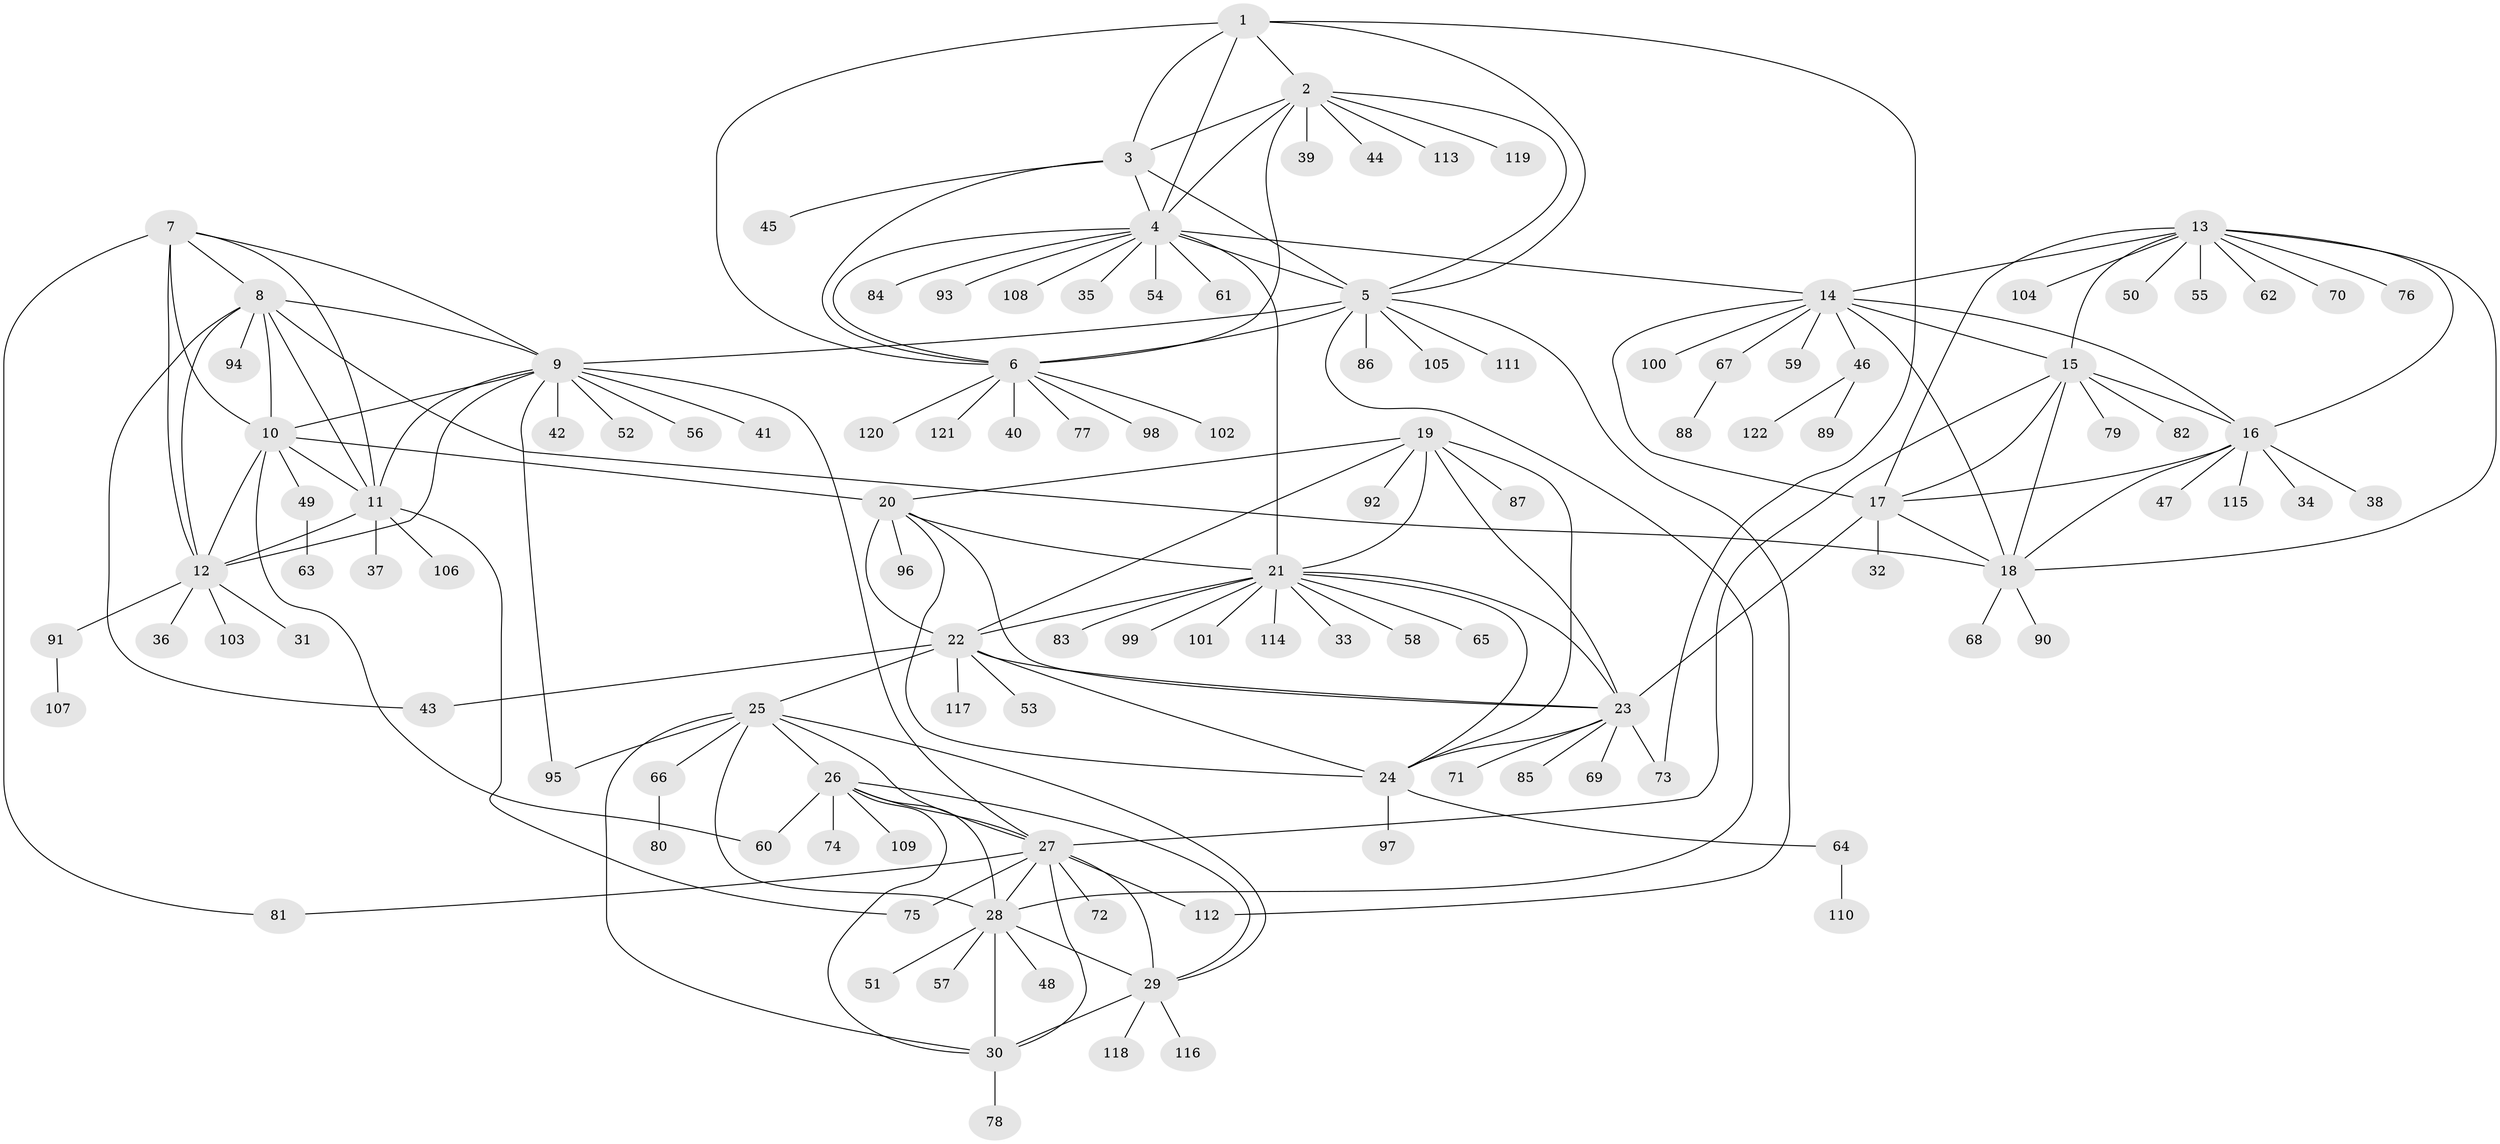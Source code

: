 // coarse degree distribution, {1: 0.6756756756756757, 13: 0.02702702702702703, 6: 0.05405405405405406, 5: 0.08108108108108109, 2: 0.08108108108108109, 10: 0.02702702702702703, 7: 0.02702702702702703, 8: 0.02702702702702703}
// Generated by graph-tools (version 1.1) at 2025/37/03/04/25 23:37:51]
// undirected, 122 vertices, 184 edges
graph export_dot {
  node [color=gray90,style=filled];
  1;
  2;
  3;
  4;
  5;
  6;
  7;
  8;
  9;
  10;
  11;
  12;
  13;
  14;
  15;
  16;
  17;
  18;
  19;
  20;
  21;
  22;
  23;
  24;
  25;
  26;
  27;
  28;
  29;
  30;
  31;
  32;
  33;
  34;
  35;
  36;
  37;
  38;
  39;
  40;
  41;
  42;
  43;
  44;
  45;
  46;
  47;
  48;
  49;
  50;
  51;
  52;
  53;
  54;
  55;
  56;
  57;
  58;
  59;
  60;
  61;
  62;
  63;
  64;
  65;
  66;
  67;
  68;
  69;
  70;
  71;
  72;
  73;
  74;
  75;
  76;
  77;
  78;
  79;
  80;
  81;
  82;
  83;
  84;
  85;
  86;
  87;
  88;
  89;
  90;
  91;
  92;
  93;
  94;
  95;
  96;
  97;
  98;
  99;
  100;
  101;
  102;
  103;
  104;
  105;
  106;
  107;
  108;
  109;
  110;
  111;
  112;
  113;
  114;
  115;
  116;
  117;
  118;
  119;
  120;
  121;
  122;
  1 -- 2;
  1 -- 3;
  1 -- 4;
  1 -- 5;
  1 -- 6;
  1 -- 73;
  2 -- 3;
  2 -- 4;
  2 -- 5;
  2 -- 6;
  2 -- 39;
  2 -- 44;
  2 -- 113;
  2 -- 119;
  3 -- 4;
  3 -- 5;
  3 -- 6;
  3 -- 45;
  4 -- 5;
  4 -- 6;
  4 -- 14;
  4 -- 21;
  4 -- 35;
  4 -- 54;
  4 -- 61;
  4 -- 84;
  4 -- 93;
  4 -- 108;
  5 -- 6;
  5 -- 9;
  5 -- 28;
  5 -- 86;
  5 -- 105;
  5 -- 111;
  5 -- 112;
  6 -- 40;
  6 -- 77;
  6 -- 98;
  6 -- 102;
  6 -- 120;
  6 -- 121;
  7 -- 8;
  7 -- 9;
  7 -- 10;
  7 -- 11;
  7 -- 12;
  7 -- 81;
  8 -- 9;
  8 -- 10;
  8 -- 11;
  8 -- 12;
  8 -- 18;
  8 -- 43;
  8 -- 94;
  9 -- 10;
  9 -- 11;
  9 -- 12;
  9 -- 27;
  9 -- 41;
  9 -- 42;
  9 -- 52;
  9 -- 56;
  9 -- 95;
  10 -- 11;
  10 -- 12;
  10 -- 20;
  10 -- 49;
  10 -- 60;
  11 -- 12;
  11 -- 37;
  11 -- 75;
  11 -- 106;
  12 -- 31;
  12 -- 36;
  12 -- 91;
  12 -- 103;
  13 -- 14;
  13 -- 15;
  13 -- 16;
  13 -- 17;
  13 -- 18;
  13 -- 50;
  13 -- 55;
  13 -- 62;
  13 -- 70;
  13 -- 76;
  13 -- 104;
  14 -- 15;
  14 -- 16;
  14 -- 17;
  14 -- 18;
  14 -- 46;
  14 -- 59;
  14 -- 67;
  14 -- 100;
  15 -- 16;
  15 -- 17;
  15 -- 18;
  15 -- 27;
  15 -- 79;
  15 -- 82;
  16 -- 17;
  16 -- 18;
  16 -- 34;
  16 -- 38;
  16 -- 47;
  16 -- 115;
  17 -- 18;
  17 -- 23;
  17 -- 32;
  18 -- 68;
  18 -- 90;
  19 -- 20;
  19 -- 21;
  19 -- 22;
  19 -- 23;
  19 -- 24;
  19 -- 87;
  19 -- 92;
  20 -- 21;
  20 -- 22;
  20 -- 23;
  20 -- 24;
  20 -- 96;
  21 -- 22;
  21 -- 23;
  21 -- 24;
  21 -- 33;
  21 -- 58;
  21 -- 65;
  21 -- 83;
  21 -- 99;
  21 -- 101;
  21 -- 114;
  22 -- 23;
  22 -- 24;
  22 -- 25;
  22 -- 43;
  22 -- 53;
  22 -- 117;
  23 -- 24;
  23 -- 69;
  23 -- 71;
  23 -- 73;
  23 -- 85;
  24 -- 64;
  24 -- 97;
  25 -- 26;
  25 -- 27;
  25 -- 28;
  25 -- 29;
  25 -- 30;
  25 -- 66;
  25 -- 95;
  26 -- 27;
  26 -- 28;
  26 -- 29;
  26 -- 30;
  26 -- 60;
  26 -- 74;
  26 -- 109;
  27 -- 28;
  27 -- 29;
  27 -- 30;
  27 -- 72;
  27 -- 75;
  27 -- 81;
  27 -- 112;
  28 -- 29;
  28 -- 30;
  28 -- 48;
  28 -- 51;
  28 -- 57;
  29 -- 30;
  29 -- 116;
  29 -- 118;
  30 -- 78;
  46 -- 89;
  46 -- 122;
  49 -- 63;
  64 -- 110;
  66 -- 80;
  67 -- 88;
  91 -- 107;
}
